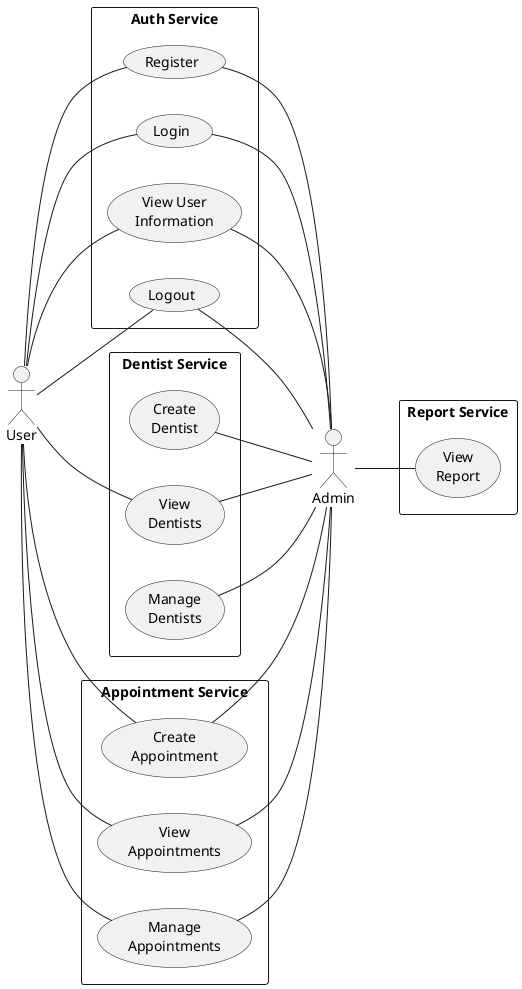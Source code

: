 @startuml Dentist System Use Case Diagram
left to right direction
actor "User" as user
rectangle "Auth Service" as AuthService {    
    usecase "Register" as register
    usecase "Login" as login
    usecase "View User\nInformation" as viewUser
    usecase "Logout" as logout

}

rectangle "Dentist Service" as DentistService {    
    usecase "Create\nDentist" as createDentist
    usecase "View\nDentists" as viewDentists
    usecase "Manage\nDentists" as manageDentists
}

rectangle "Appointment Service" as AppointmentService {    
    usecase "Create\nAppointment" as createAppointment
    usecase "View\nAppointments" as viewAppointments
    usecase "Manage\nAppointments" as manageAppointments
}

rectangle "Report Service" as ReportService {    
    usecase "View\nReport" as viewReport
}

user -- register
user -- login
user -- viewUser
user -- logout

user -- viewDentists

user -- createAppointment
user -- viewAppointments
user -- manageAppointments

actor "Admin" as admin
register -- admin
login -- admin
viewUser -- admin
logout -- admin

createDentist -- admin
viewDentists -- admin
manageDentists -- admin

createAppointment -- admin
viewAppointments -- admin
manageAppointments -- admin

admin -- viewReport

@enduml